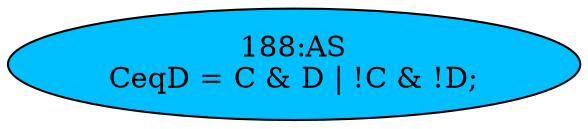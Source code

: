 strict digraph "" {
	node [label="\N"];
	"188:AS"	 [ast="<pyverilog.vparser.ast.Assign object at 0x7f9359f3e090>",
		def_var="['CeqD']",
		fillcolor=deepskyblue,
		label="188:AS
CeqD = C & D | !C & !D;",
		statements="[]",
		style=filled,
		typ=Assign,
		use_var="['C', 'D', 'C', 'D']"];
}
